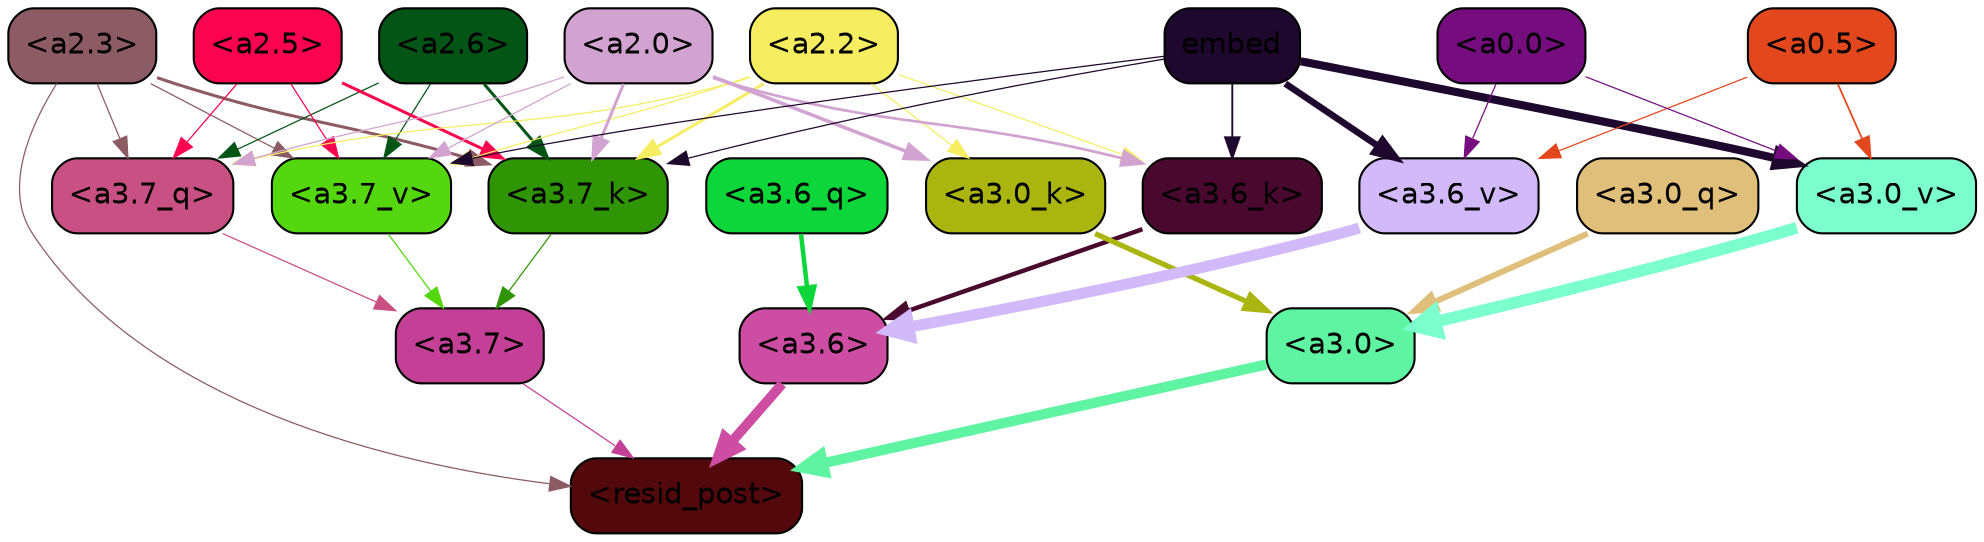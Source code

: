 strict digraph "" {
	graph [bgcolor=transparent,
		layout=dot,
		overlap=false,
		splines=true
	];
	"<a3.7>"	[color=black,
		fillcolor="#c43f96",
		fontname=Helvetica,
		shape=box,
		style="filled, rounded"];
	"<resid_post>"	[color=black,
		fillcolor="#53090b",
		fontname=Helvetica,
		shape=box,
		style="filled, rounded"];
	"<a3.7>" -> "<resid_post>"	[color="#c43f96",
		penwidth=0.6];
	"<a3.6>"	[color=black,
		fillcolor="#cc4da1",
		fontname=Helvetica,
		shape=box,
		style="filled, rounded"];
	"<a3.6>" -> "<resid_post>"	[color="#cc4da1",
		penwidth=4.746312499046326];
	"<a3.0>"	[color=black,
		fillcolor="#5ff4a2",
		fontname=Helvetica,
		shape=box,
		style="filled, rounded"];
	"<a3.0>" -> "<resid_post>"	[color="#5ff4a2",
		penwidth=4.896343111991882];
	"<a2.3>"	[color=black,
		fillcolor="#8c5b63",
		fontname=Helvetica,
		shape=box,
		style="filled, rounded"];
	"<a2.3>" -> "<resid_post>"	[color="#8c5b63",
		penwidth=0.6];
	"<a3.7_q>"	[color=black,
		fillcolor="#c85082",
		fontname=Helvetica,
		shape=box,
		style="filled, rounded"];
	"<a2.3>" -> "<a3.7_q>"	[color="#8c5b63",
		penwidth=0.6];
	"<a3.7_k>"	[color=black,
		fillcolor="#2f9504",
		fontname=Helvetica,
		shape=box,
		style="filled, rounded"];
	"<a2.3>" -> "<a3.7_k>"	[color="#8c5b63",
		penwidth=1.467104621231556];
	"<a3.7_v>"	[color=black,
		fillcolor="#54d70f",
		fontname=Helvetica,
		shape=box,
		style="filled, rounded"];
	"<a2.3>" -> "<a3.7_v>"	[color="#8c5b63",
		penwidth=0.6];
	"<a3.7_q>" -> "<a3.7>"	[color="#c85082",
		penwidth=0.6];
	"<a3.6_q>"	[color=black,
		fillcolor="#0dd63b",
		fontname=Helvetica,
		shape=box,
		style="filled, rounded"];
	"<a3.6_q>" -> "<a3.6>"	[color="#0dd63b",
		penwidth=2.160832464694977];
	"<a3.0_q>"	[color=black,
		fillcolor="#dfbf79",
		fontname=Helvetica,
		shape=box,
		style="filled, rounded"];
	"<a3.0_q>" -> "<a3.0>"	[color="#dfbf79",
		penwidth=2.870753765106201];
	"<a3.7_k>" -> "<a3.7>"	[color="#2f9504",
		penwidth=0.6];
	"<a3.6_k>"	[color=black,
		fillcolor="#49092e",
		fontname=Helvetica,
		shape=box,
		style="filled, rounded"];
	"<a3.6_k>" -> "<a3.6>"	[color="#49092e",
		penwidth=2.13908451795578];
	"<a3.0_k>"	[color=black,
		fillcolor="#aab50f",
		fontname=Helvetica,
		shape=box,
		style="filled, rounded"];
	"<a3.0_k>" -> "<a3.0>"	[color="#aab50f",
		penwidth=2.520303964614868];
	"<a3.7_v>" -> "<a3.7>"	[color="#54d70f",
		penwidth=0.6];
	"<a3.6_v>"	[color=black,
		fillcolor="#d1b9fa",
		fontname=Helvetica,
		shape=box,
		style="filled, rounded"];
	"<a3.6_v>" -> "<a3.6>"	[color="#d1b9fa",
		penwidth=5.297133803367615];
	"<a3.0_v>"	[color=black,
		fillcolor="#7affcd",
		fontname=Helvetica,
		shape=box,
		style="filled, rounded"];
	"<a3.0_v>" -> "<a3.0>"	[color="#7affcd",
		penwidth=5.680712580680847];
	"<a2.6>"	[color=black,
		fillcolor="#035516",
		fontname=Helvetica,
		shape=box,
		style="filled, rounded"];
	"<a2.6>" -> "<a3.7_q>"	[color="#035516",
		penwidth=0.6];
	"<a2.6>" -> "<a3.7_k>"	[color="#035516",
		penwidth=1.4453159049153328];
	"<a2.6>" -> "<a3.7_v>"	[color="#035516",
		penwidth=0.6];
	"<a2.5>"	[color=black,
		fillcolor="#fb034f",
		fontname=Helvetica,
		shape=box,
		style="filled, rounded"];
	"<a2.5>" -> "<a3.7_q>"	[color="#fb034f",
		penwidth=0.6];
	"<a2.5>" -> "<a3.7_k>"	[color="#fb034f",
		penwidth=1.4526091292500496];
	"<a2.5>" -> "<a3.7_v>"	[color="#fb034f",
		penwidth=0.6];
	"<a2.2>"	[color=black,
		fillcolor="#f6ee60",
		fontname=Helvetica,
		shape=box,
		style="filled, rounded"];
	"<a2.2>" -> "<a3.7_q>"	[color="#f6ee60",
		penwidth=0.6];
	"<a2.2>" -> "<a3.7_k>"	[color="#f6ee60",
		penwidth=1.4310357049107552];
	"<a2.2>" -> "<a3.6_k>"	[color="#f6ee60",
		penwidth=0.6];
	"<a2.2>" -> "<a3.0_k>"	[color="#f6ee60",
		penwidth=0.6];
	"<a2.2>" -> "<a3.7_v>"	[color="#f6ee60",
		penwidth=0.6];
	"<a2.0>"	[color=black,
		fillcolor="#d2a3d0",
		fontname=Helvetica,
		shape=box,
		style="filled, rounded"];
	"<a2.0>" -> "<a3.7_q>"	[color="#d2a3d0",
		penwidth=0.6];
	"<a2.0>" -> "<a3.7_k>"	[color="#d2a3d0",
		penwidth=1.4314699843525887];
	"<a2.0>" -> "<a3.6_k>"	[color="#d2a3d0",
		penwidth=1.2950235605239868];
	"<a2.0>" -> "<a3.0_k>"	[color="#d2a3d0",
		penwidth=1.712992787361145];
	"<a2.0>" -> "<a3.7_v>"	[color="#d2a3d0",
		penwidth=0.6];
	embed	[color=black,
		fillcolor="#1f082d",
		fontname=Helvetica,
		shape=box,
		style="filled, rounded"];
	embed -> "<a3.7_k>"	[color="#1f082d",
		penwidth=0.6];
	embed -> "<a3.6_k>"	[color="#1f082d",
		penwidth=0.891706109046936];
	embed -> "<a3.7_v>"	[color="#1f082d",
		penwidth=0.6];
	embed -> "<a3.6_v>"	[color="#1f082d",
		penwidth=3.1766927242279053];
	embed -> "<a3.0_v>"	[color="#1f082d",
		penwidth=3.9005755856633186];
	"<a0.5>"	[color=black,
		fillcolor="#e3471d",
		fontname=Helvetica,
		shape=box,
		style="filled, rounded"];
	"<a0.5>" -> "<a3.6_v>"	[color="#e3471d",
		penwidth=0.6];
	"<a0.5>" -> "<a3.0_v>"	[color="#e3471d",
		penwidth=0.8493617177009583];
	"<a0.0>"	[color=black,
		fillcolor="#760d7f",
		fontname=Helvetica,
		shape=box,
		style="filled, rounded"];
	"<a0.0>" -> "<a3.6_v>"	[color="#760d7f",
		penwidth=0.6];
	"<a0.0>" -> "<a3.0_v>"	[color="#760d7f",
		penwidth=0.6];
}
